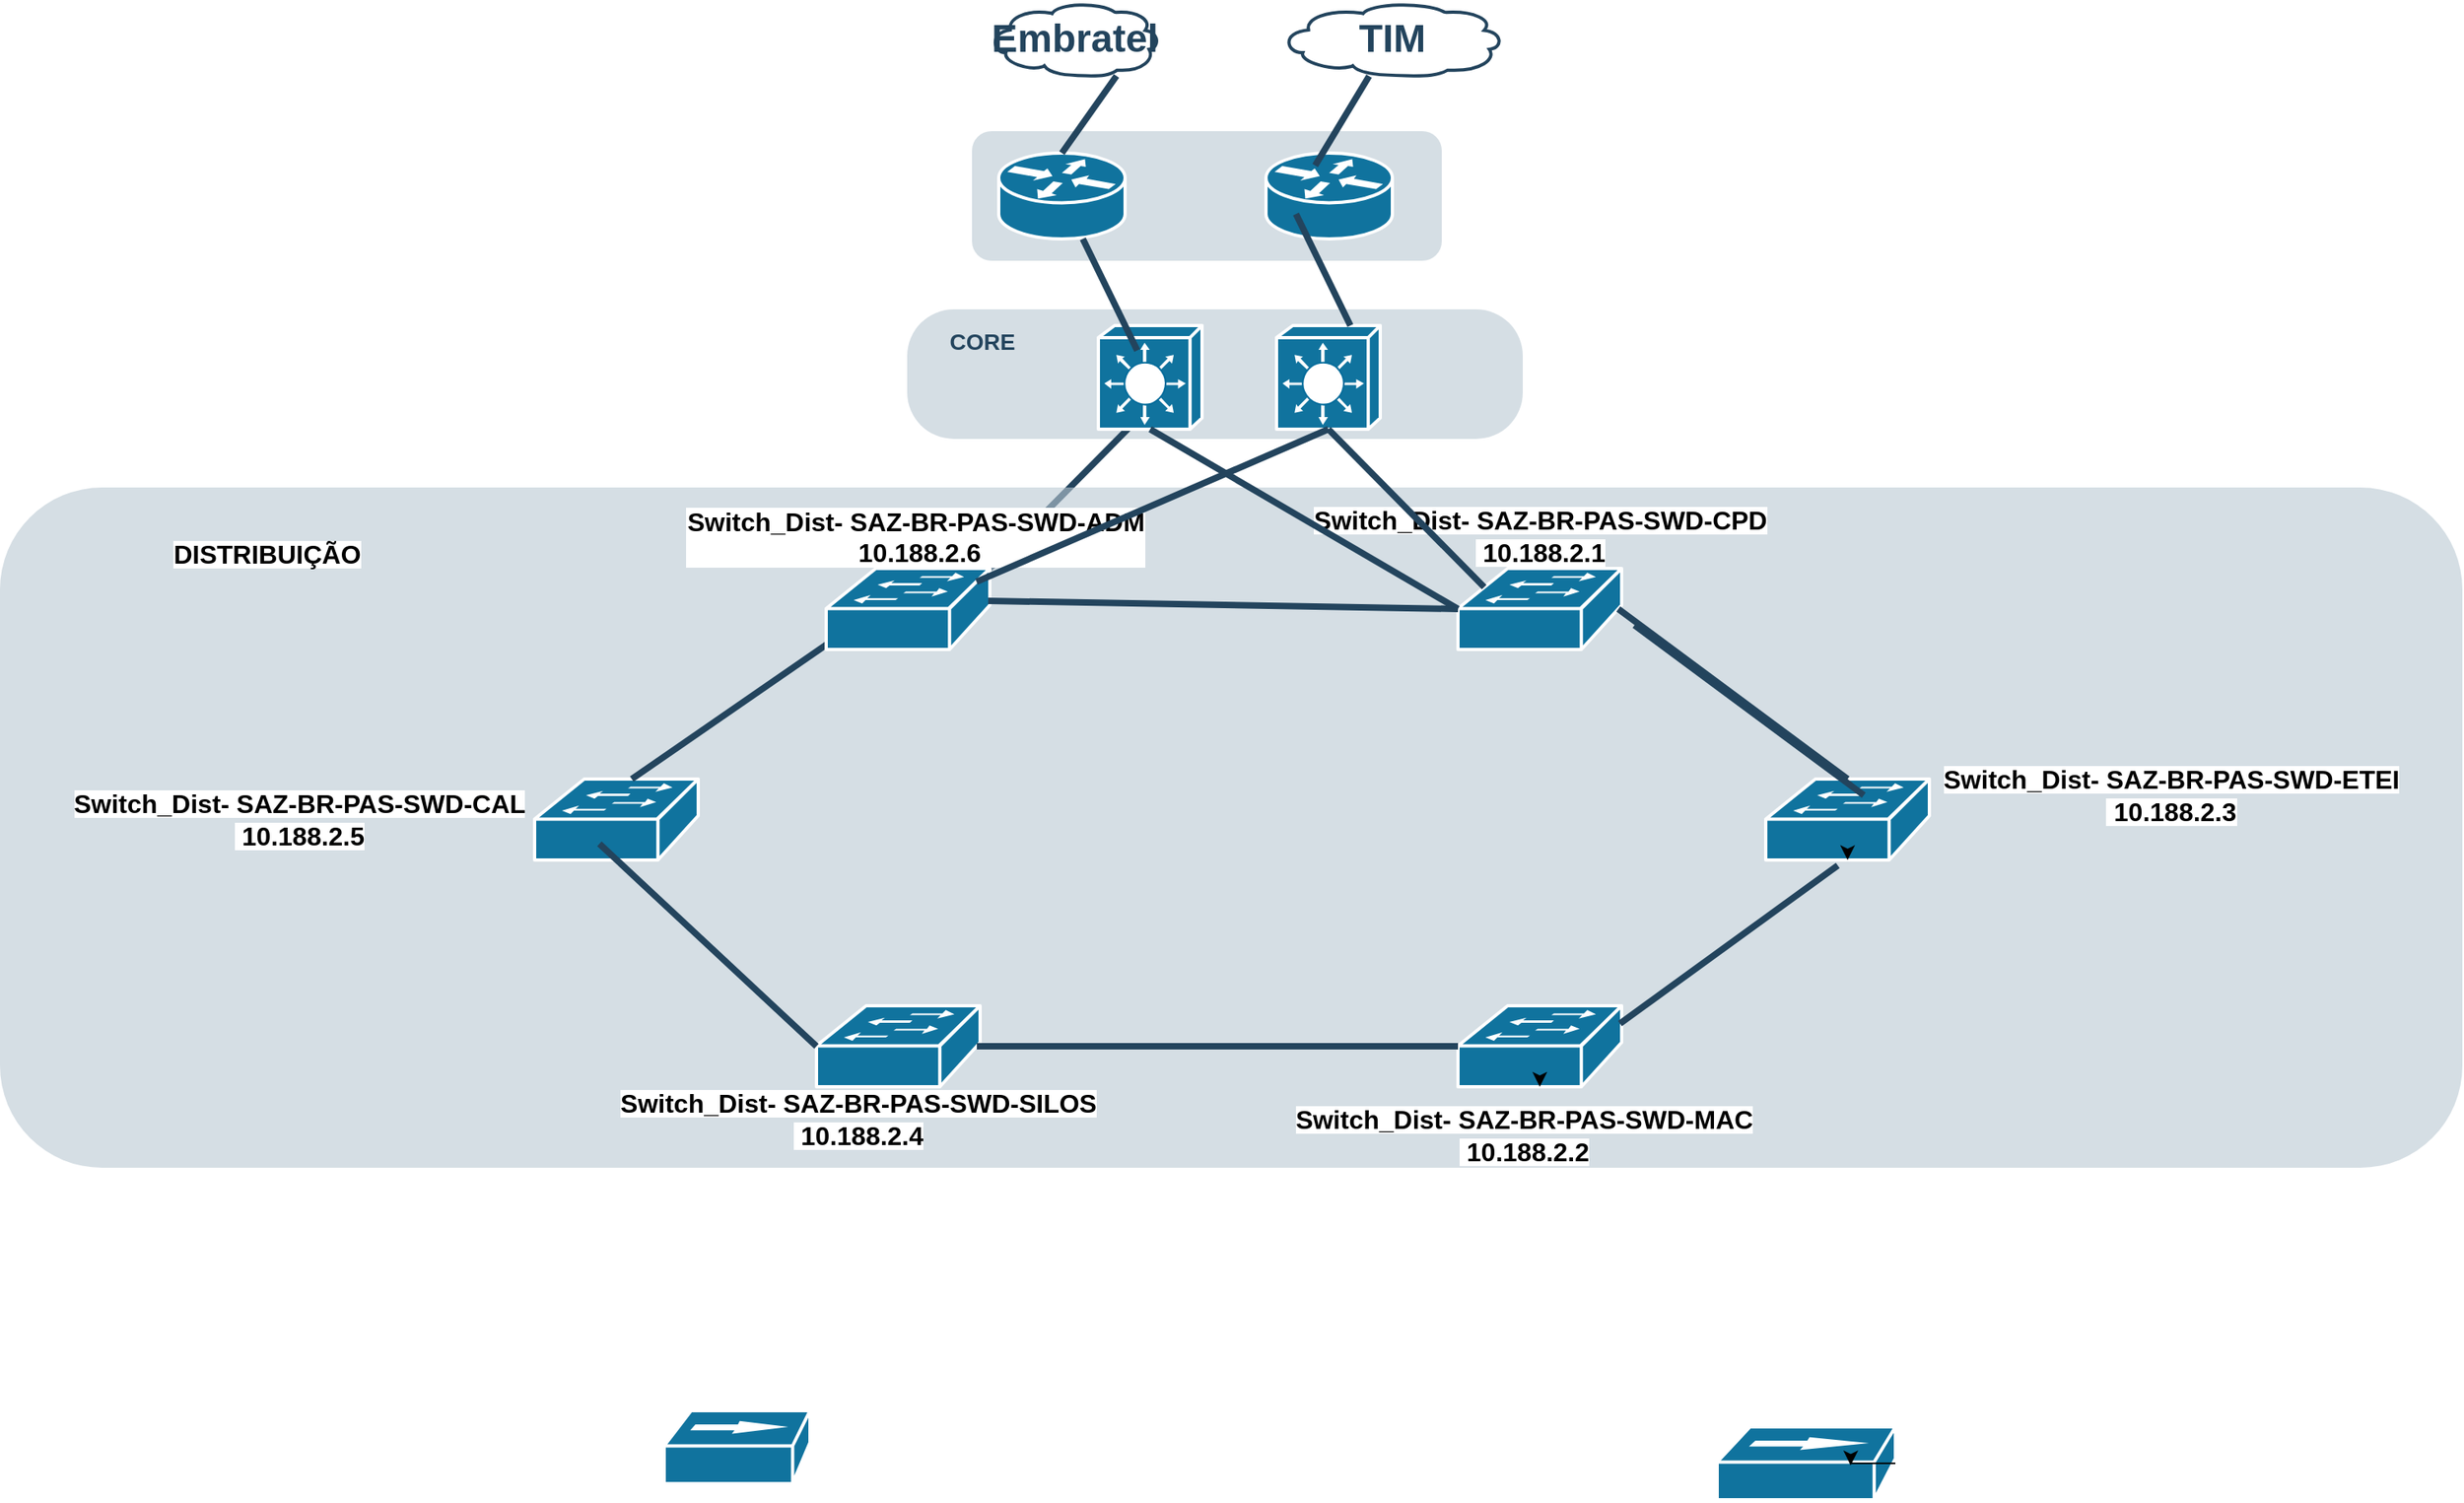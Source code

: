<mxfile version="20.1.4" type="device"><diagram id="6a731a19-8d31-9384-78a2-239565b7b9f0" name="Page-1"><mxGraphModel dx="1384" dy="729" grid="1" gridSize="10" guides="1" tooltips="1" connect="1" arrows="1" fold="1" page="1" pageScale="1" pageWidth="827" pageHeight="1169" background="none" math="0" shadow="0"><root><mxCell id="0"/><mxCell id="1" parent="0"/><mxCell id="TwzAOdZOHn277N-wRHjI-2293" value="" style="rounded=1;whiteSpace=wrap;html=1;strokeColor=none;fillColor=#BAC8D3;fontSize=24;fontColor=#23445D;align=center;opacity=60;arcSize=36;" vertex="1" parent="1"><mxGeometry x="730" y="250" width="380" height="80" as="geometry"/></mxCell><mxCell id="TwzAOdZOHn277N-wRHjI-2288" style="rounded=1;html=1;strokeColor=#23445D;endArrow=none;endFill=0;strokeWidth=4;exitX=0.425;exitY=0.855;exitDx=0;exitDy=0;exitPerimeter=0;entryX=1;entryY=0;entryDx=0;entryDy=0;entryPerimeter=0;" edge="1" parent="1" source="TwzAOdZOHn277N-wRHjI-2261" target="TwzAOdZOHn277N-wRHjI-2270"><mxGeometry relative="1" as="geometry"><mxPoint x="1080" y="445" as="sourcePoint"/><mxPoint x="790" y="440" as="targetPoint"/><Array as="points"/></mxGeometry></mxCell><mxCell id="2086" value="" style="rounded=1;whiteSpace=wrap;html=1;strokeColor=none;fillColor=#BAC8D3;fontSize=24;fontColor=#23445D;align=center;opacity=60;" parent="1" vertex="1"><mxGeometry x="770" y="140" width="290" height="80" as="geometry"/></mxCell><mxCell id="2092" value="" style="rounded=1;whiteSpace=wrap;html=1;strokeColor=none;fillColor=#BAC8D3;fontSize=24;fontColor=#23445D;align=center;opacity=60;" parent="1" vertex="1"><mxGeometry x="170" y="360" width="1520" height="420" as="geometry"/></mxCell><mxCell id="TwzAOdZOHn277N-wRHjI-2258" value="" style="edgeStyle=orthogonalEdgeStyle;rounded=0;orthogonalLoop=1;jettySize=auto;html=1;" edge="1" parent="1" source="2101"><mxGeometry relative="1" as="geometry"><mxPoint x="359" y="126" as="targetPoint"/></mxGeometry></mxCell><mxCell id="2107" value="" style="shape=mxgraph.cisco.switches.workgroup_switch;html=1;dashed=0;fillColor=#10739E;strokeColor=#ffffff;strokeWidth=2;verticalLabelPosition=bottom;verticalAlign=top;fontFamily=Helvetica;fontSize=36;fontColor=#FFB366" parent="1" vertex="1"><mxGeometry x="500" y="540" width="101" height="50" as="geometry"/></mxCell><mxCell id="2109" value="Embratel" style="shape=mxgraph.cisco.storage.cloud;html=1;dashed=0;strokeColor=#23445D;fillColor=#ffffff;strokeWidth=2;fontFamily=Helvetica;fontSize=24;fontColor=#23445D;align=center;fontStyle=1" parent="1" vertex="1"><mxGeometry x="780" y="60" width="106" height="46" as="geometry"/></mxCell><mxCell id="2116" value="" style="shape=mxgraph.cisco.switches.workgroup_switch;html=1;dashed=0;fillColor=#10739E;strokeColor=#ffffff;strokeWidth=2;verticalLabelPosition=bottom;verticalAlign=top;fontFamily=Helvetica;fontSize=36;fontColor=#FFB366" parent="1" vertex="1"><mxGeometry x="674" y="680" width="101" height="50" as="geometry"/></mxCell><mxCell id="2126" value="" style="shape=mxgraph.cisco.hubs_and_gateways.100baset_hub;html=1;dashed=0;fillColor=#10739E;strokeColor=#ffffff;strokeWidth=2;verticalLabelPosition=bottom;verticalAlign=top;fontFamily=Helvetica;fontSize=36;fontColor=#FFB366" parent="1" vertex="1"><mxGeometry x="1230" y="940" width="110" height="45" as="geometry"/></mxCell><mxCell id="2138" value="" style="shape=mxgraph.cisco.routers.router;html=1;dashed=0;fillColor=#10739E;strokeColor=#ffffff;strokeWidth=2;verticalLabelPosition=bottom;verticalAlign=top;fontFamily=Helvetica;fontSize=36;fontColor=#FFB366" parent="1" vertex="1"><mxGeometry x="786.5" y="153.5" width="78" height="53" as="geometry"/></mxCell><mxCell id="2202" style="rounded=1;html=1;strokeColor=#23445D;endArrow=none;endFill=0;strokeWidth=4;entryX=0.279;entryY=0.552;entryDx=0;entryDy=0;entryPerimeter=0;" parent="1" target="TwzAOdZOHn277N-wRHjI-2270" edge="1"><mxGeometry relative="1" as="geometry"><mxPoint x="560" y="540" as="sourcePoint"/><mxPoint x="382" y="423.79" as="targetPoint"/></mxGeometry></mxCell><mxCell id="2257" style="edgeStyle=orthogonalEdgeStyle;curved=1;rounded=0;jumpStyle=none;html=1;exitX=0.75;exitY=0;entryX=0.75;entryY=0;shadow=0;labelBackgroundColor=#ffffff;startArrow=none;startFill=0;endArrow=none;endFill=0;endSize=10;jettySize=auto;orthogonalLoop=1;strokeColor=#23445D;strokeWidth=2;fillColor=#F08705;fontFamily=Helvetica;fontSize=25;fontColor=#23445D;align=left;" parent="1" edge="1"><mxGeometry relative="1" as="geometry"><mxPoint x="1066.75" y="436.5" as="sourcePoint"/><mxPoint x="1066.75" y="436.5" as="targetPoint"/></mxGeometry></mxCell><mxCell id="TwzAOdZOHn277N-wRHjI-2259" value="TIM" style="shape=mxgraph.cisco.storage.cloud;html=1;dashed=0;strokeColor=#23445D;fillColor=#ffffff;strokeWidth=2;fontFamily=Helvetica;fontSize=24;fontColor=#23445D;align=center;fontStyle=1" vertex="1" parent="1"><mxGeometry x="960" y="60" width="138" height="46" as="geometry"/></mxCell><mxCell id="TwzAOdZOHn277N-wRHjI-2260" value="" style="shape=mxgraph.cisco.routers.router;html=1;dashed=0;fillColor=#10739E;strokeColor=#ffffff;strokeWidth=2;verticalLabelPosition=bottom;verticalAlign=top;fontFamily=Helvetica;fontSize=36;fontColor=#FFB366" vertex="1" parent="1"><mxGeometry x="951.5" y="153.5" width="78" height="53" as="geometry"/></mxCell><mxCell id="TwzAOdZOHn277N-wRHjI-2261" value="" style="shape=mxgraph.cisco.switches.layer_3_switch;html=1;dashed=0;fillColor=#10739E;strokeColor=#ffffff;strokeWidth=2;verticalLabelPosition=bottom;verticalAlign=top;fontFamily=Helvetica;fontSize=36;fontColor=#FFB366" vertex="1" parent="1"><mxGeometry x="848" y="260" width="64" height="64" as="geometry"/></mxCell><mxCell id="TwzAOdZOHn277N-wRHjI-2262" value="" style="shape=mxgraph.cisco.switches.layer_3_switch;html=1;dashed=0;fillColor=#10739E;strokeColor=#ffffff;strokeWidth=2;verticalLabelPosition=bottom;verticalAlign=top;fontFamily=Helvetica;fontSize=36;fontColor=#FFB366" vertex="1" parent="1"><mxGeometry x="958" y="260" width="64" height="64" as="geometry"/></mxCell><mxCell id="TwzAOdZOHn277N-wRHjI-2263" value="" style="shape=mxgraph.cisco.hubs_and_gateways.100baset_hub;html=1;dashed=0;fillColor=#10739E;strokeColor=#ffffff;strokeWidth=2;verticalLabelPosition=bottom;verticalAlign=top;fontFamily=Helvetica;fontSize=36;fontColor=#FFB366" vertex="1" parent="1"><mxGeometry x="580" y="930" width="90" height="45" as="geometry"/></mxCell><mxCell id="TwzAOdZOHn277N-wRHjI-2264" value="&lt;font color=&quot;#23445d&quot;&gt;CORE&lt;/font&gt;" style="rounded=1;whiteSpace=wrap;html=1;strokeColor=none;fillColor=none;fontSize=14;fontColor=#742B21;align=center;fontStyle=1" vertex="1" parent="1"><mxGeometry x="740" y="260" width="73" height="19" as="geometry"/></mxCell><mxCell id="TwzAOdZOHn277N-wRHjI-2267" value="&lt;span style=&quot;color: rgb(0, 0, 0); font-size: 16px; background-color: rgb(255, 255, 255);&quot;&gt;Switch_Dist- SAZ-BR-PAS-SWD-CPD&lt;/span&gt;&lt;br style=&quot;padding: 0px; margin: 0px; color: rgb(0, 0, 0); font-size: 16px;&quot;&gt;&lt;span style=&quot;color: rgb(0, 0, 0); font-size: 16px; background-color: rgb(255, 255, 255);&quot;&gt;&amp;nbsp;10.188.2.1&lt;/span&gt;" style="rounded=1;whiteSpace=wrap;html=1;strokeColor=none;fillColor=none;fontSize=14;fontColor=#742B21;align=center;fontStyle=1" vertex="1" parent="1"><mxGeometry x="960.5" y="380" width="320" height="19" as="geometry"/></mxCell><mxCell id="TwzAOdZOHn277N-wRHjI-2268" value="" style="shape=mxgraph.cisco.switches.workgroup_switch;html=1;dashed=0;fillColor=#10739E;strokeColor=#ffffff;strokeWidth=2;verticalLabelPosition=bottom;verticalAlign=top;fontFamily=Helvetica;fontSize=36;fontColor=#FFB366" vertex="1" parent="1"><mxGeometry x="1260" y="540" width="101" height="50" as="geometry"/></mxCell><mxCell id="TwzAOdZOHn277N-wRHjI-2269" value="" style="shape=mxgraph.cisco.switches.workgroup_switch;html=1;dashed=0;fillColor=#10739E;strokeColor=#ffffff;strokeWidth=2;verticalLabelPosition=bottom;verticalAlign=top;fontFamily=Helvetica;fontSize=36;fontColor=#FFB366" vertex="1" parent="1"><mxGeometry x="1070" y="410" width="101" height="50" as="geometry"/></mxCell><mxCell id="TwzAOdZOHn277N-wRHjI-2270" value="" style="shape=mxgraph.cisco.switches.workgroup_switch;html=1;dashed=0;fillColor=#10739E;strokeColor=#ffffff;strokeWidth=2;verticalLabelPosition=bottom;verticalAlign=top;fontFamily=Helvetica;fontSize=36;fontColor=#FFB366" vertex="1" parent="1"><mxGeometry x="680" y="410" width="101" height="50" as="geometry"/></mxCell><mxCell id="TwzAOdZOHn277N-wRHjI-2271" style="edgeStyle=orthogonalEdgeStyle;rounded=0;orthogonalLoop=1;jettySize=auto;html=1;exitX=0.5;exitY=0.98;exitDx=0;exitDy=0;exitPerimeter=0;" edge="1" parent="1" source="TwzAOdZOHn277N-wRHjI-2268" target="TwzAOdZOHn277N-wRHjI-2268"><mxGeometry relative="1" as="geometry"/></mxCell><mxCell id="TwzAOdZOHn277N-wRHjI-2272" value="" style="shape=mxgraph.cisco.switches.workgroup_switch;html=1;dashed=0;fillColor=#10739E;strokeColor=#ffffff;strokeWidth=2;verticalLabelPosition=bottom;verticalAlign=top;fontFamily=Helvetica;fontSize=36;fontColor=#FFB366" vertex="1" parent="1"><mxGeometry x="1070" y="680" width="101" height="50" as="geometry"/></mxCell><mxCell id="TwzAOdZOHn277N-wRHjI-2273" style="edgeStyle=orthogonalEdgeStyle;rounded=0;orthogonalLoop=1;jettySize=auto;html=1;exitX=1;exitY=0.5;exitDx=0;exitDy=0;exitPerimeter=0;entryX=0.749;entryY=0.527;entryDx=0;entryDy=0;entryPerimeter=0;" edge="1" parent="1" source="2126" target="2126"><mxGeometry relative="1" as="geometry"/></mxCell><mxCell id="TwzAOdZOHn277N-wRHjI-2275" style="rounded=1;html=1;strokeColor=#23445D;endArrow=none;endFill=0;strokeWidth=4;exitX=0;exitY=0.5;exitDx=0;exitDy=0;exitPerimeter=0;" edge="1" parent="1" source="TwzAOdZOHn277N-wRHjI-2269"><mxGeometry relative="1" as="geometry"><mxPoint x="652.82" y="534.8" as="sourcePoint"/><mxPoint x="780" y="430" as="targetPoint"/><Array as="points"/></mxGeometry></mxCell><mxCell id="TwzAOdZOHn277N-wRHjI-2276" style="rounded=1;html=1;strokeColor=#23445D;endArrow=none;endFill=0;strokeWidth=4;exitX=0.98;exitY=0.5;exitDx=0;exitDy=0;exitPerimeter=0;entryX=0.5;entryY=0;entryDx=0;entryDy=0;entryPerimeter=0;" edge="1" parent="1" source="TwzAOdZOHn277N-wRHjI-2269" target="TwzAOdZOHn277N-wRHjI-2268"><mxGeometry relative="1" as="geometry"><mxPoint x="1029.5" y="455" as="sourcePoint"/><mxPoint x="930" y="460" as="targetPoint"/><Array as="points"/></mxGeometry></mxCell><mxCell id="TwzAOdZOHn277N-wRHjI-2278" style="rounded=1;html=1;strokeColor=#23445D;endArrow=none;endFill=0;strokeWidth=4;exitX=0.44;exitY=1.068;exitDx=0;exitDy=0;exitPerimeter=0;entryX=0.99;entryY=0.22;entryDx=0;entryDy=0;entryPerimeter=0;" edge="1" parent="1" source="TwzAOdZOHn277N-wRHjI-2268" target="TwzAOdZOHn277N-wRHjI-2272"><mxGeometry relative="1" as="geometry"><mxPoint x="1049.5" y="475" as="sourcePoint"/><mxPoint x="950" y="480" as="targetPoint"/><Array as="points"/></mxGeometry></mxCell><mxCell id="TwzAOdZOHn277N-wRHjI-2280" style="rounded=1;html=1;strokeColor=#23445D;endArrow=none;endFill=0;strokeWidth=4;entryX=0;entryY=0.5;entryDx=0;entryDy=0;entryPerimeter=0;" edge="1" parent="1" target="2116"><mxGeometry relative="1" as="geometry"><mxPoint x="540" y="580" as="sourcePoint"/><mxPoint x="791" y="677.167" as="targetPoint"/><Array as="points"/></mxGeometry></mxCell><mxCell id="TwzAOdZOHn277N-wRHjI-2281" style="edgeStyle=orthogonalEdgeStyle;rounded=0;orthogonalLoop=1;jettySize=auto;html=1;exitX=0.5;exitY=0.98;exitDx=0;exitDy=0;exitPerimeter=0;" edge="1" parent="1" source="TwzAOdZOHn277N-wRHjI-2272" target="TwzAOdZOHn277N-wRHjI-2272"><mxGeometry relative="1" as="geometry"/></mxCell><mxCell id="TwzAOdZOHn277N-wRHjI-2282" style="rounded=1;html=1;strokeColor=#23445D;endArrow=none;endFill=0;strokeWidth=4;exitX=0;exitY=0.5;exitDx=0;exitDy=0;exitPerimeter=0;entryX=0.98;entryY=0.5;entryDx=0;entryDy=0;entryPerimeter=0;" edge="1" parent="1" source="TwzAOdZOHn277N-wRHjI-2272" target="2116"><mxGeometry relative="1" as="geometry"><mxPoint x="1324.441" y="582" as="sourcePoint"/><mxPoint x="1179.99" y="701" as="targetPoint"/><Array as="points"/></mxGeometry></mxCell><mxCell id="TwzAOdZOHn277N-wRHjI-2283" value="Switch_Dist- SAZ-BR-PAS-SWD-ADM&#10; 10.188.2.6" style="rounded=1;strokeColor=none;fillColor=none;fontSize=16;fontColor=#000000;align=center;fontStyle=1;labelBorderColor=none;labelBackgroundColor=#FFFFFF;" vertex="1" parent="1"><mxGeometry x="603" y="380" width="265" height="19" as="geometry"/></mxCell><mxCell id="TwzAOdZOHn277N-wRHjI-2284" value="&lt;span style=&quot;color: rgb(0, 0, 0); font-size: 16px; background-color: rgb(255, 255, 255);&quot;&gt;Switch_Dist- SAZ-BR-PAS-SWD-ETEI&lt;/span&gt;&lt;br style=&quot;padding: 0px; margin: 0px; color: rgb(0, 0, 0); font-size: 16px;&quot;&gt;&lt;span style=&quot;color: rgb(0, 0, 0); font-size: 16px; background-color: rgb(255, 255, 255);&quot;&gt;&amp;nbsp;10.188.2.3&lt;/span&gt;" style="rounded=1;whiteSpace=wrap;html=1;strokeColor=none;fillColor=none;fontSize=14;fontColor=#742B21;align=center;fontStyle=1" vertex="1" parent="1"><mxGeometry x="1361" y="540" width="299" height="19" as="geometry"/></mxCell><mxCell id="TwzAOdZOHn277N-wRHjI-2285" value="&lt;span style=&quot;color: rgb(0, 0, 0); font-size: 16px; background-color: rgb(255, 255, 255);&quot;&gt;Switch_Dist- SAZ-BR-PAS-SWD-MAC&lt;/span&gt;&lt;br style=&quot;padding: 0px; margin: 0px; color: rgb(0, 0, 0); font-size: 16px;&quot;&gt;&lt;span style=&quot;color: rgb(0, 0, 0); font-size: 16px; background-color: rgb(255, 255, 255);&quot;&gt;&amp;nbsp;10.188.2.2&lt;/span&gt;" style="rounded=1;whiteSpace=wrap;html=1;strokeColor=none;fillColor=none;fontSize=14;fontColor=#742B21;align=center;fontStyle=1" vertex="1" parent="1"><mxGeometry x="960.5" y="750" width="300" height="19" as="geometry"/></mxCell><mxCell id="TwzAOdZOHn277N-wRHjI-2286" value="&lt;span style=&quot;color: rgb(0, 0, 0); font-size: 16px; background-color: rgb(255, 255, 255);&quot;&gt;Switch_Dist- SAZ-BR-PAS-SWD-SILOS&lt;/span&gt;&lt;br style=&quot;padding: 0px; margin: 0px; color: rgb(0, 0, 0); font-size: 16px;&quot;&gt;&lt;span style=&quot;color: rgb(0, 0, 0); font-size: 16px; background-color: rgb(255, 255, 255);&quot;&gt;&amp;nbsp;10.188.2.4&lt;/span&gt;" style="rounded=1;whiteSpace=wrap;html=1;strokeColor=none;fillColor=none;fontSize=14;fontColor=#742B21;align=center;fontStyle=1" vertex="1" parent="1"><mxGeometry x="550" y="740" width="300" height="19" as="geometry"/></mxCell><mxCell id="TwzAOdZOHn277N-wRHjI-2287" value="&lt;span style=&quot;color: rgb(0, 0, 0); font-size: 16px; background-color: rgb(255, 255, 255);&quot;&gt;Switch_Dist- SAZ-BR-PAS-SWD-CAL&lt;/span&gt;&lt;br style=&quot;padding: 0px; margin: 0px; color: rgb(0, 0, 0); font-size: 16px;&quot;&gt;&lt;span style=&quot;color: rgb(0, 0, 0); font-size: 16px; background-color: rgb(255, 255, 255);&quot;&gt;&amp;nbsp;10.188.2.5&lt;/span&gt;" style="rounded=1;whiteSpace=wrap;html=1;strokeColor=none;fillColor=none;fontSize=14;fontColor=#742B21;align=center;fontStyle=1" vertex="1" parent="1"><mxGeometry x="210" y="555.5" width="290" height="19" as="geometry"/></mxCell><mxCell id="TwzAOdZOHn277N-wRHjI-2289" style="rounded=1;html=1;strokeColor=#23445D;endArrow=none;endFill=0;strokeWidth=4;exitX=0;exitY=0.5;exitDx=0;exitDy=0;exitPerimeter=0;entryX=0.5;entryY=1;entryDx=0;entryDy=0;entryPerimeter=0;" edge="1" parent="1" source="TwzAOdZOHn277N-wRHjI-2269" target="TwzAOdZOHn277N-wRHjI-2261"><mxGeometry relative="1" as="geometry"><mxPoint x="1090" y="455" as="sourcePoint"/><mxPoint x="800" y="450" as="targetPoint"/><Array as="points"/></mxGeometry></mxCell><mxCell id="TwzAOdZOHn277N-wRHjI-2290" style="rounded=1;html=1;strokeColor=#23445D;endArrow=none;endFill=0;strokeWidth=4;exitX=0.5;exitY=1;exitDx=0;exitDy=0;exitPerimeter=0;entryX=0.919;entryY=0.164;entryDx=0;entryDy=0;entryPerimeter=0;" edge="1" parent="1" source="TwzAOdZOHn277N-wRHjI-2262" target="TwzAOdZOHn277N-wRHjI-2270"><mxGeometry relative="1" as="geometry"><mxPoint x="1100" y="465" as="sourcePoint"/><mxPoint x="810" y="460" as="targetPoint"/><Array as="points"/></mxGeometry></mxCell><mxCell id="TwzAOdZOHn277N-wRHjI-2291" style="rounded=1;html=1;strokeColor=#23445D;endArrow=none;endFill=0;strokeWidth=4;exitX=0.16;exitY=0.23;exitDx=0;exitDy=0;exitPerimeter=0;entryX=0.5;entryY=1;entryDx=0;entryDy=0;entryPerimeter=0;" edge="1" parent="1" source="TwzAOdZOHn277N-wRHjI-2269" target="TwzAOdZOHn277N-wRHjI-2262"><mxGeometry relative="1" as="geometry"><mxPoint x="1110" y="475" as="sourcePoint"/><mxPoint x="820" y="470" as="targetPoint"/><Array as="points"/></mxGeometry></mxCell><mxCell id="TwzAOdZOHn277N-wRHjI-2292" value="&lt;span style=&quot;color: rgb(0, 0, 0); font-size: 16px; background-color: rgb(255, 255, 255);&quot;&gt;DISTRIBUIÇÃO&lt;/span&gt;" style="rounded=1;whiteSpace=wrap;html=1;strokeColor=none;fillColor=none;fontSize=14;fontColor=#742B21;align=center;fontStyle=1" vertex="1" parent="1"><mxGeometry x="190" y="391" width="290" height="19" as="geometry"/></mxCell><mxCell id="TwzAOdZOHn277N-wRHjI-2296" style="rounded=1;html=1;strokeColor=#23445D;endArrow=none;endFill=0;strokeWidth=4;exitX=0.98;exitY=0.5;exitDx=0;exitDy=0;exitPerimeter=0;entryX=0.5;entryY=0;entryDx=0;entryDy=0;entryPerimeter=0;" edge="1" parent="1"><mxGeometry relative="1" as="geometry"><mxPoint x="1178.98" y="445" as="sourcePoint"/><mxPoint x="1320.5" y="550" as="targetPoint"/><Array as="points"/></mxGeometry></mxCell><mxCell id="TwzAOdZOHn277N-wRHjI-2297" style="rounded=1;html=1;strokeColor=#23445D;endArrow=none;endFill=0;strokeWidth=4;entryX=0.375;entryY=0.24;entryDx=0;entryDy=0;entryPerimeter=0;" edge="1" parent="1" source="2138" target="TwzAOdZOHn277N-wRHjI-2261"><mxGeometry relative="1" as="geometry"><mxPoint x="1188.98" y="455" as="sourcePoint"/><mxPoint x="1330.5" y="560" as="targetPoint"/><Array as="points"/></mxGeometry></mxCell><mxCell id="TwzAOdZOHn277N-wRHjI-2298" style="rounded=1;html=1;strokeColor=#23445D;endArrow=none;endFill=0;strokeWidth=4;entryX=0.375;entryY=0.24;entryDx=0;entryDy=0;entryPerimeter=0;" edge="1" parent="1"><mxGeometry relative="1" as="geometry"><mxPoint x="970.002" y="191.14" as="sourcePoint"/><mxPoint x="1003.58" y="260.0" as="targetPoint"/><Array as="points"/></mxGeometry></mxCell><mxCell id="TwzAOdZOHn277N-wRHjI-2299" style="rounded=1;html=1;strokeColor=#23445D;endArrow=none;endFill=0;strokeWidth=4;exitX=0.389;exitY=0.145;exitDx=0;exitDy=0;exitPerimeter=0;" edge="1" parent="1" source="TwzAOdZOHn277N-wRHjI-2260" target="TwzAOdZOHn277N-wRHjI-2259"><mxGeometry relative="1" as="geometry"><mxPoint x="980.002" y="201.14" as="sourcePoint"/><mxPoint x="1013.58" y="270" as="targetPoint"/><Array as="points"/></mxGeometry></mxCell><mxCell id="TwzAOdZOHn277N-wRHjI-2300" style="rounded=1;html=1;strokeColor=#23445D;endArrow=none;endFill=0;strokeWidth=4;exitX=0.5;exitY=0;exitDx=0;exitDy=0;exitPerimeter=0;entryX=0.747;entryY=0.997;entryDx=0;entryDy=0;entryPerimeter=0;" edge="1" parent="1" source="2138" target="2109"><mxGeometry relative="1" as="geometry"><mxPoint x="991.842" y="171.185" as="sourcePoint"/><mxPoint x="1003.655" y="116" as="targetPoint"/><Array as="points"/></mxGeometry></mxCell></root></mxGraphModel></diagram></mxfile>